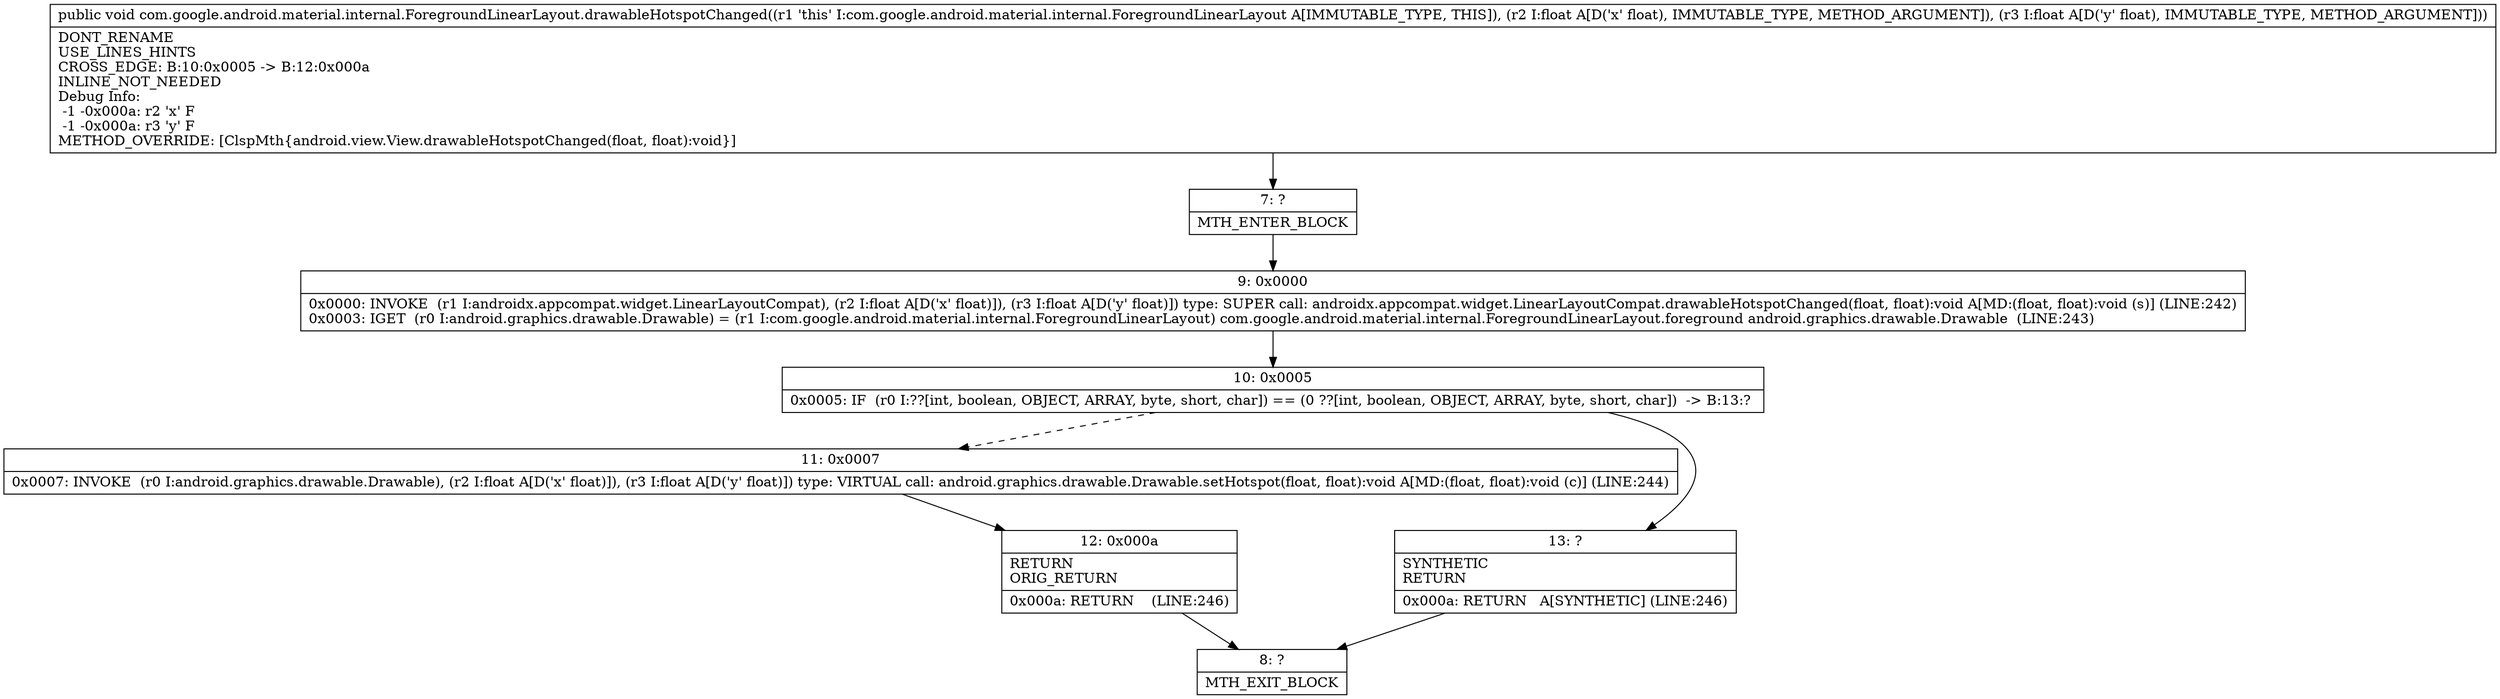digraph "CFG forcom.google.android.material.internal.ForegroundLinearLayout.drawableHotspotChanged(FF)V" {
Node_7 [shape=record,label="{7\:\ ?|MTH_ENTER_BLOCK\l}"];
Node_9 [shape=record,label="{9\:\ 0x0000|0x0000: INVOKE  (r1 I:androidx.appcompat.widget.LinearLayoutCompat), (r2 I:float A[D('x' float)]), (r3 I:float A[D('y' float)]) type: SUPER call: androidx.appcompat.widget.LinearLayoutCompat.drawableHotspotChanged(float, float):void A[MD:(float, float):void (s)] (LINE:242)\l0x0003: IGET  (r0 I:android.graphics.drawable.Drawable) = (r1 I:com.google.android.material.internal.ForegroundLinearLayout) com.google.android.material.internal.ForegroundLinearLayout.foreground android.graphics.drawable.Drawable  (LINE:243)\l}"];
Node_10 [shape=record,label="{10\:\ 0x0005|0x0005: IF  (r0 I:??[int, boolean, OBJECT, ARRAY, byte, short, char]) == (0 ??[int, boolean, OBJECT, ARRAY, byte, short, char])  \-\> B:13:? \l}"];
Node_11 [shape=record,label="{11\:\ 0x0007|0x0007: INVOKE  (r0 I:android.graphics.drawable.Drawable), (r2 I:float A[D('x' float)]), (r3 I:float A[D('y' float)]) type: VIRTUAL call: android.graphics.drawable.Drawable.setHotspot(float, float):void A[MD:(float, float):void (c)] (LINE:244)\l}"];
Node_12 [shape=record,label="{12\:\ 0x000a|RETURN\lORIG_RETURN\l|0x000a: RETURN    (LINE:246)\l}"];
Node_8 [shape=record,label="{8\:\ ?|MTH_EXIT_BLOCK\l}"];
Node_13 [shape=record,label="{13\:\ ?|SYNTHETIC\lRETURN\l|0x000a: RETURN   A[SYNTHETIC] (LINE:246)\l}"];
MethodNode[shape=record,label="{public void com.google.android.material.internal.ForegroundLinearLayout.drawableHotspotChanged((r1 'this' I:com.google.android.material.internal.ForegroundLinearLayout A[IMMUTABLE_TYPE, THIS]), (r2 I:float A[D('x' float), IMMUTABLE_TYPE, METHOD_ARGUMENT]), (r3 I:float A[D('y' float), IMMUTABLE_TYPE, METHOD_ARGUMENT]))  | DONT_RENAME\lUSE_LINES_HINTS\lCROSS_EDGE: B:10:0x0005 \-\> B:12:0x000a\lINLINE_NOT_NEEDED\lDebug Info:\l  \-1 \-0x000a: r2 'x' F\l  \-1 \-0x000a: r3 'y' F\lMETHOD_OVERRIDE: [ClspMth\{android.view.View.drawableHotspotChanged(float, float):void\}]\l}"];
MethodNode -> Node_7;Node_7 -> Node_9;
Node_9 -> Node_10;
Node_10 -> Node_11[style=dashed];
Node_10 -> Node_13;
Node_11 -> Node_12;
Node_12 -> Node_8;
Node_13 -> Node_8;
}


